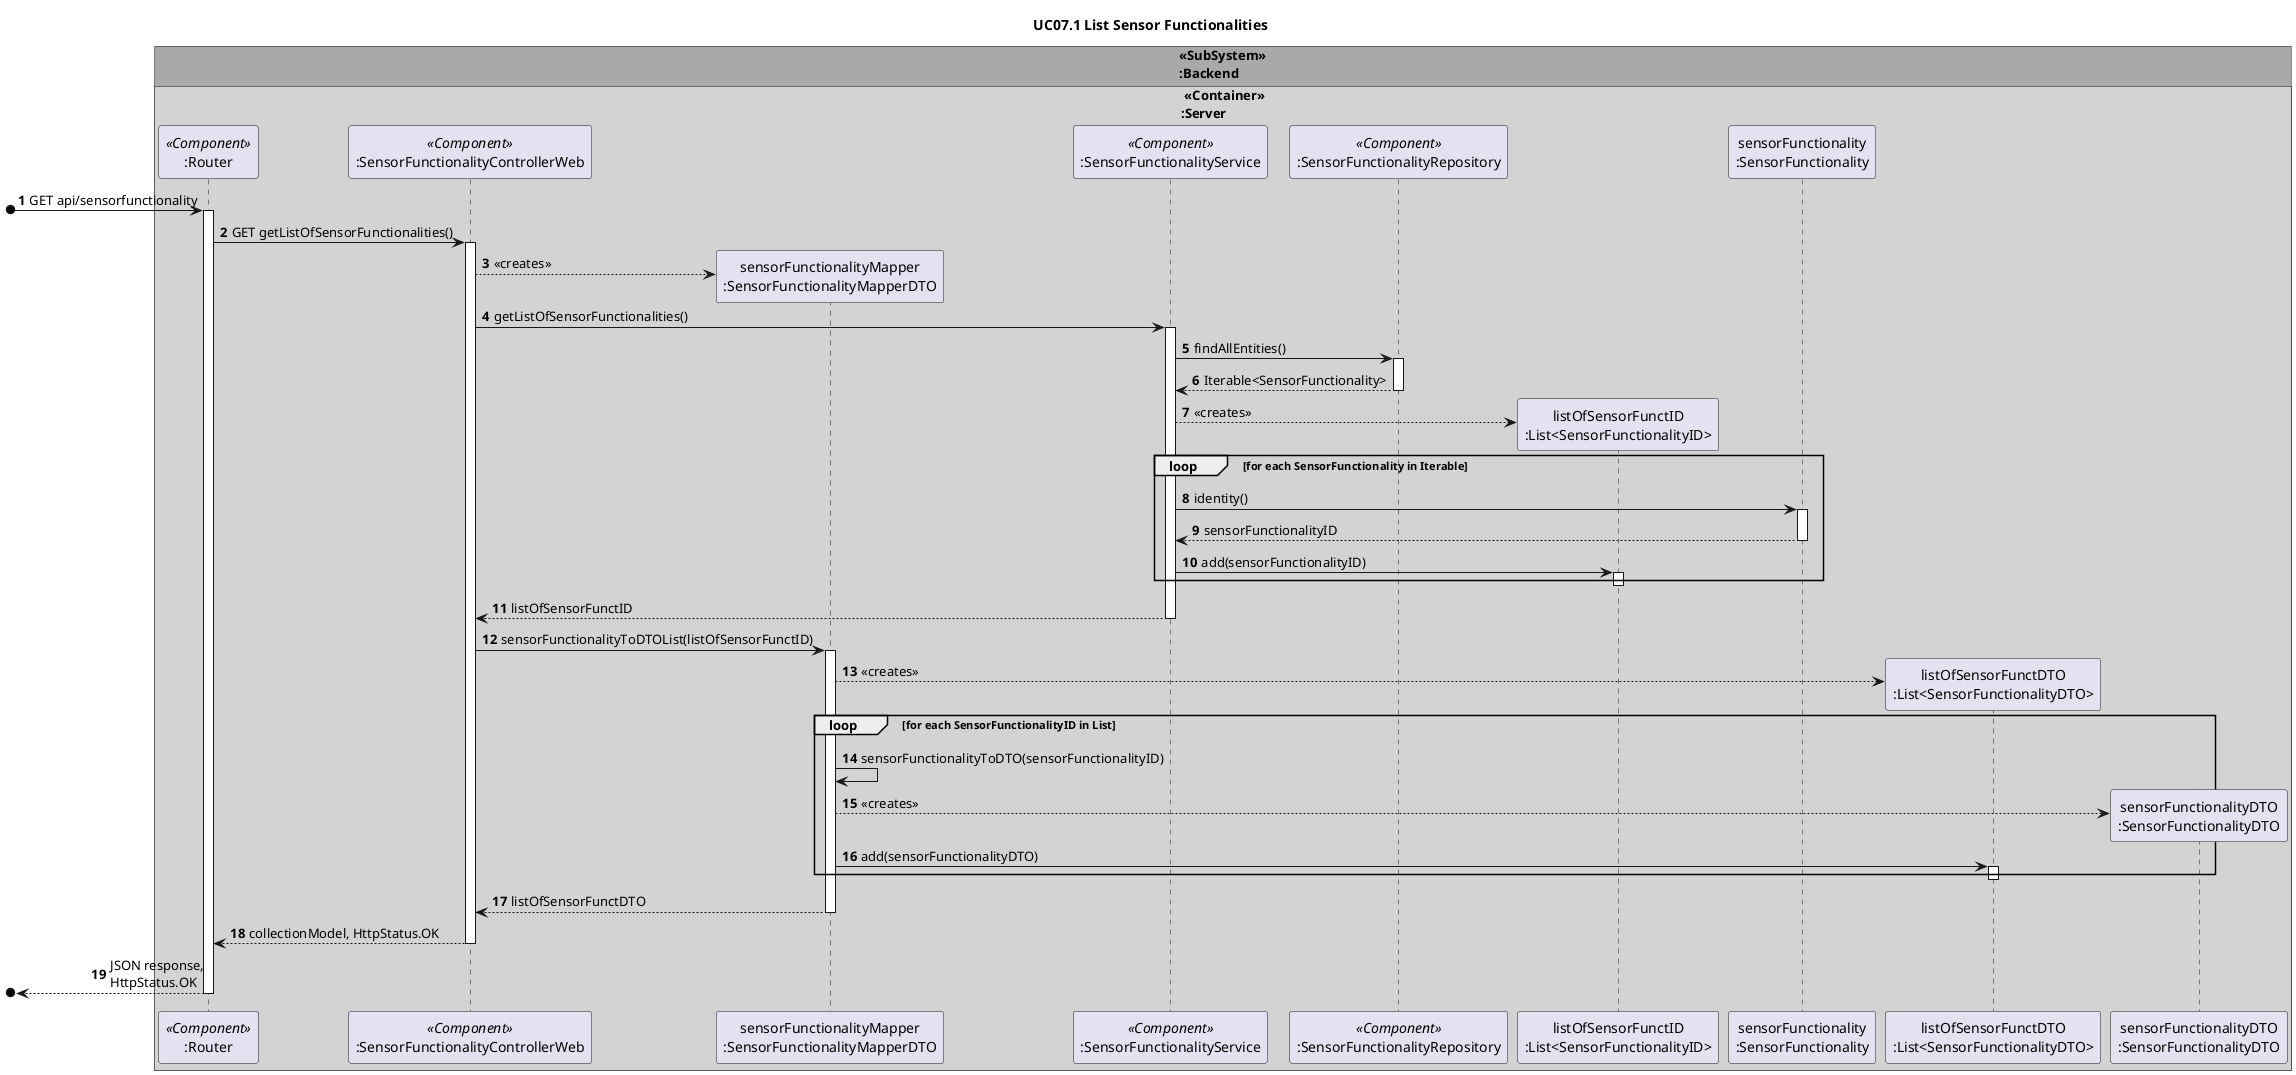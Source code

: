 @startuml

autonumber

title "UC07.1 List Sensor Functionalities"
!pragma teoz true

box "<<SubSystem>>\n:Backend" #DarkGrey
box " <<Container>>\n:Server" #LightGrey
participant ":Router" as Router <<Component>>
participant ":SensorFunctionalityControllerWeb" as Controller <<Component>>
participant "sensorFunctionalityMapper\n:SensorFunctionalityMapperDTO" as FuncMapper
participant ":SensorFunctionalityService" as FuncService <<Component>>
participant ":SensorFunctionalityRepository" as FunctionalityRepo <<Component>>
participant "listOfSensorFunctID\n:List<SensorFunctionalityID>" as mapFunc
participant "sensorFunctionality\n:SensorFunctionality" as Func
participant "listOfSensorFunctDTO\n:List<SensorFunctionalityDTO>" as mapDTO
participant "sensorFunctionalityDTO\n:SensorFunctionalityDTO" as FuncDTO
end box
end box


[o-> Router: GET api/sensorfunctionality
activate Router
Router -> Controller: GET getListOfSensorFunctionalities()
activate Controller
Controller --> FuncMapper**: <<creates>>
Controller -> FuncService: getListOfSensorFunctionalities()
activate FuncService
FuncService -> FunctionalityRepo: findAllEntities()
activate FunctionalityRepo
FunctionalityRepo --> FuncService: Iterable<SensorFunctionality>
deactivate FunctionalityRepo

FuncService --> mapFunc**: <<creates>>
loop for each SensorFunctionality in Iterable
FuncService -> Func : identity()
activate Func
Func --> FuncService: sensorFunctionalityID
deactivate Func
FuncService -> mapFunc : add(sensorFunctionalityID)
activate mapFunc
deactivate mapFunc
end loop
FuncService --> Controller : listOfSensorFunctID
deactivate FuncService
Controller -> FuncMapper: sensorFunctionalityToDTOList(listOfSensorFunctID)
activate FuncMapper
FuncMapper --> mapDTO**: <<creates>>
loop for each SensorFunctionalityID in List
FuncMapper -> FuncMapper: sensorFunctionalityToDTO(sensorFunctionalityID)
FuncMapper --> FuncDTO**: <<creates>>
FuncMapper -> mapDTO : add(sensorFunctionalityDTO)
activate mapDTO
deactivate mapDTO
end
FuncMapper --> Controller: listOfSensorFunctDTO
deactivate FuncMapper
Controller --> Router: collectionModel, HttpStatus.OK
deactivate Controller
[o<-- Router: JSON response, \nHttpStatus.OK
deactivate Router


@enduml